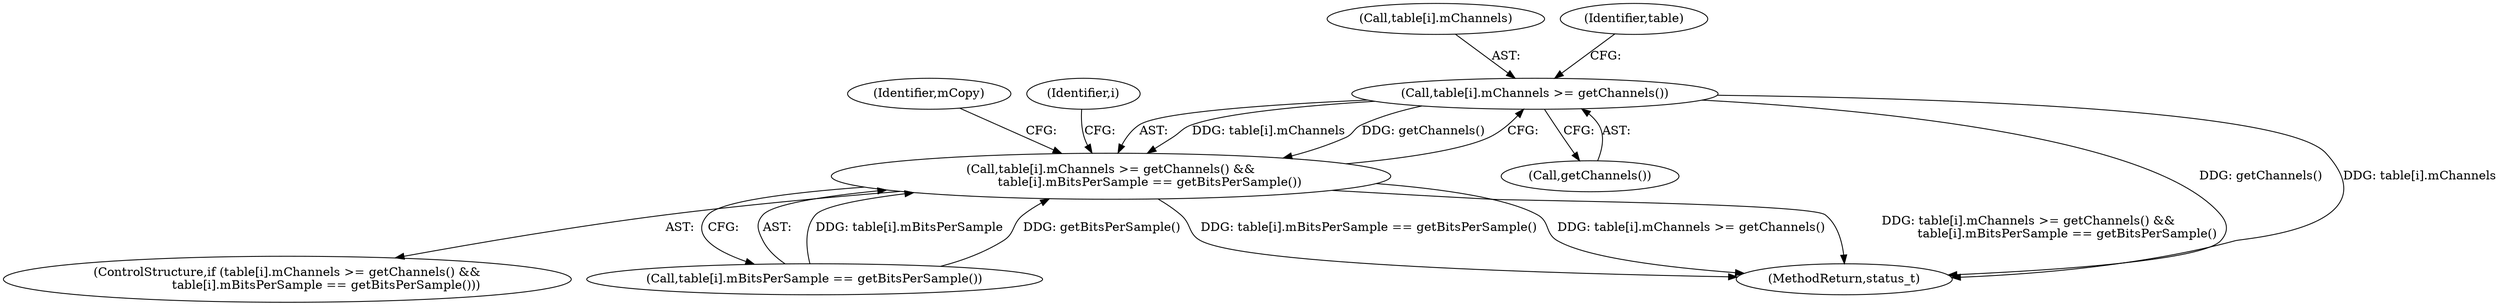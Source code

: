 digraph "0_Android_acc192347665943ca674acf117e4f74a88436922_10@array" {
"1000244" [label="(Call,table[i].mChannels >= getChannels())"];
"1000243" [label="(Call,table[i].mChannels >= getChannels() &&\n                    table[i].mBitsPerSample == getBitsPerSample())"];
"1000251" [label="(Call,table[i].mBitsPerSample == getBitsPerSample())"];
"1000260" [label="(Identifier,mCopy)"];
"1000242" [label="(ControlStructure,if (table[i].mChannels >= getChannels() &&\n                    table[i].mBitsPerSample == getBitsPerSample()))"];
"1000240" [label="(Identifier,i)"];
"1000250" [label="(Call,getChannels())"];
"1000243" [label="(Call,table[i].mChannels >= getChannels() &&\n                    table[i].mBitsPerSample == getBitsPerSample())"];
"1000245" [label="(Call,table[i].mChannels)"];
"1000244" [label="(Call,table[i].mChannels >= getChannels())"];
"1000254" [label="(Identifier,table)"];
"1000300" [label="(MethodReturn,status_t)"];
"1000244" -> "1000243"  [label="AST: "];
"1000244" -> "1000250"  [label="CFG: "];
"1000245" -> "1000244"  [label="AST: "];
"1000250" -> "1000244"  [label="AST: "];
"1000254" -> "1000244"  [label="CFG: "];
"1000243" -> "1000244"  [label="CFG: "];
"1000244" -> "1000300"  [label="DDG: getChannels()"];
"1000244" -> "1000300"  [label="DDG: table[i].mChannels"];
"1000244" -> "1000243"  [label="DDG: table[i].mChannels"];
"1000244" -> "1000243"  [label="DDG: getChannels()"];
"1000243" -> "1000242"  [label="AST: "];
"1000243" -> "1000251"  [label="CFG: "];
"1000251" -> "1000243"  [label="AST: "];
"1000260" -> "1000243"  [label="CFG: "];
"1000240" -> "1000243"  [label="CFG: "];
"1000243" -> "1000300"  [label="DDG: table[i].mBitsPerSample == getBitsPerSample()"];
"1000243" -> "1000300"  [label="DDG: table[i].mChannels >= getChannels()"];
"1000243" -> "1000300"  [label="DDG: table[i].mChannels >= getChannels() &&\n                    table[i].mBitsPerSample == getBitsPerSample()"];
"1000251" -> "1000243"  [label="DDG: table[i].mBitsPerSample"];
"1000251" -> "1000243"  [label="DDG: getBitsPerSample()"];
}
